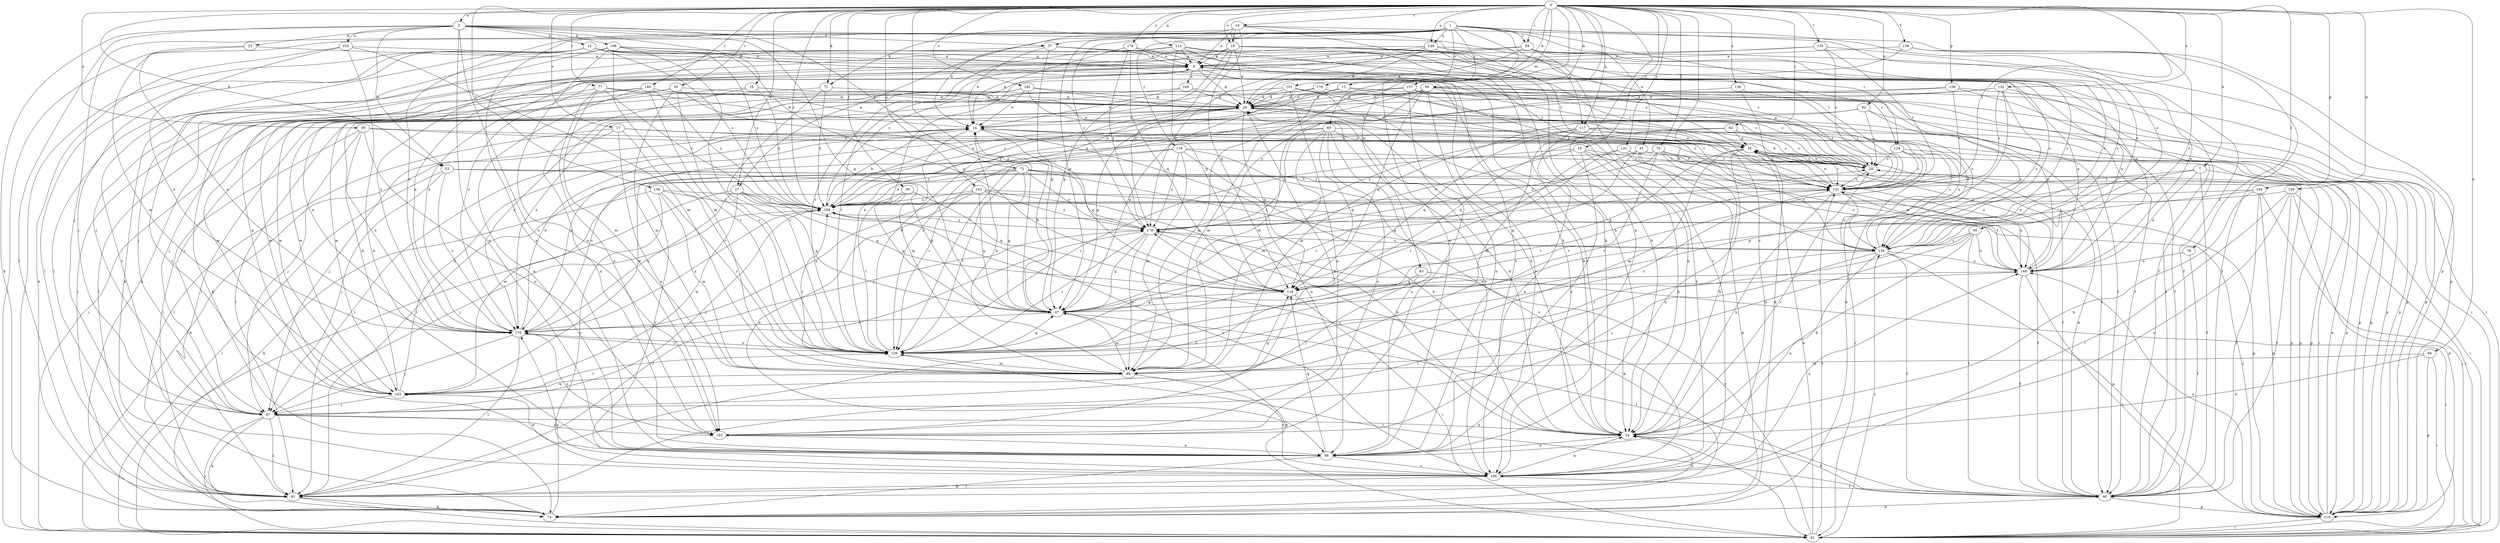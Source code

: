 strict digraph  {
0;
1;
2;
6;
7;
11;
12;
14;
16;
17;
18;
19;
20;
23;
25;
26;
27;
30;
31;
33;
36;
37;
40;
47;
53;
54;
55;
58;
59;
61;
62;
67;
71;
72;
74;
76;
77;
78;
81;
83;
85;
88;
92;
94;
95;
96;
101;
102;
103;
104;
106;
108;
110;
113;
117;
118;
119;
124;
126;
130;
131;
132;
134;
135;
136;
139;
140;
141;
142;
146;
148;
156;
157;
159;
163;
169;
170;
176;
178;
179;
182;
184;
0 -> 2  [label=a];
0 -> 7  [label=b];
0 -> 11  [label=b];
0 -> 16  [label=c];
0 -> 17  [label=c];
0 -> 18  [label=c];
0 -> 19  [label=c];
0 -> 27  [label=e];
0 -> 36  [label=f];
0 -> 47  [label=g];
0 -> 53  [label=h];
0 -> 55  [label=i];
0 -> 58  [label=i];
0 -> 59  [label=i];
0 -> 62  [label=j];
0 -> 71  [label=k];
0 -> 76  [label=l];
0 -> 77  [label=l];
0 -> 78  [label=l];
0 -> 83  [label=m];
0 -> 85  [label=m];
0 -> 92  [label=n];
0 -> 94  [label=n];
0 -> 95  [label=n];
0 -> 96  [label=n];
0 -> 104  [label=p];
0 -> 106  [label=p];
0 -> 113  [label=q];
0 -> 117  [label=q];
0 -> 130  [label=s];
0 -> 131  [label=s];
0 -> 132  [label=s];
0 -> 135  [label=t];
0 -> 136  [label=t];
0 -> 139  [label=t];
0 -> 140  [label=t];
0 -> 141  [label=t];
0 -> 142  [label=u];
0 -> 146  [label=u];
0 -> 156  [label=v];
0 -> 157  [label=w];
0 -> 159  [label=w];
0 -> 179  [label=z];
0 -> 182  [label=z];
0 -> 184  [label=z];
1 -> 27  [label=e];
1 -> 30  [label=e];
1 -> 31  [label=e];
1 -> 37  [label=f];
1 -> 47  [label=g];
1 -> 59  [label=i];
1 -> 67  [label=j];
1 -> 71  [label=k];
1 -> 96  [label=n];
1 -> 101  [label=o];
1 -> 117  [label=q];
1 -> 119  [label=r];
1 -> 124  [label=r];
1 -> 134  [label=s];
1 -> 146  [label=u];
1 -> 163  [label=w];
1 -> 176  [label=y];
1 -> 178  [label=y];
2 -> 12  [label=b];
2 -> 23  [label=d];
2 -> 25  [label=d];
2 -> 37  [label=f];
2 -> 47  [label=g];
2 -> 53  [label=h];
2 -> 72  [label=k];
2 -> 74  [label=k];
2 -> 81  [label=l];
2 -> 96  [label=n];
2 -> 102  [label=o];
2 -> 103  [label=o];
2 -> 108  [label=p];
2 -> 141  [label=t];
6 -> 26  [label=d];
6 -> 67  [label=j];
6 -> 74  [label=k];
6 -> 124  [label=r];
6 -> 126  [label=r];
6 -> 148  [label=u];
6 -> 156  [label=v];
6 -> 169  [label=x];
7 -> 40  [label=f];
7 -> 47  [label=g];
7 -> 61  [label=i];
7 -> 141  [label=t];
7 -> 148  [label=u];
11 -> 20  [label=c];
11 -> 26  [label=d];
11 -> 88  [label=m];
11 -> 148  [label=u];
11 -> 163  [label=w];
12 -> 6  [label=a];
12 -> 20  [label=c];
12 -> 54  [label=h];
12 -> 61  [label=i];
12 -> 67  [label=j];
12 -> 81  [label=l];
12 -> 118  [label=q];
12 -> 156  [label=v];
12 -> 184  [label=z];
14 -> 33  [label=e];
14 -> 81  [label=l];
14 -> 88  [label=m];
14 -> 96  [label=n];
14 -> 118  [label=q];
16 -> 6  [label=a];
16 -> 14  [label=b];
16 -> 54  [label=h];
16 -> 96  [label=n];
16 -> 110  [label=p];
16 -> 118  [label=q];
16 -> 141  [label=t];
16 -> 170  [label=x];
16 -> 18  [label=j];
17 -> 33  [label=e];
17 -> 67  [label=j];
17 -> 81  [label=l];
17 -> 103  [label=o];
17 -> 126  [label=r];
17 -> 134  [label=s];
18 -> 6  [label=a];
18 -> 26  [label=d];
18 -> 47  [label=g];
18 -> 74  [label=k];
18 -> 134  [label=s];
18 -> 141  [label=t];
18 -> 148  [label=u];
18 -> 156  [label=v];
18 -> 170  [label=x];
18 -> 178  [label=y];
19 -> 20  [label=c];
19 -> 54  [label=h];
19 -> 103  [label=o];
19 -> 126  [label=r];
19 -> 148  [label=u];
19 -> 178  [label=y];
20 -> 6  [label=a];
20 -> 14  [label=b];
20 -> 33  [label=e];
20 -> 110  [label=p];
20 -> 141  [label=t];
23 -> 6  [label=a];
23 -> 61  [label=i];
23 -> 170  [label=x];
25 -> 26  [label=d];
25 -> 33  [label=e];
25 -> 96  [label=n];
25 -> 163  [label=w];
25 -> 184  [label=z];
26 -> 14  [label=b];
26 -> 40  [label=f];
26 -> 47  [label=g];
26 -> 81  [label=l];
26 -> 110  [label=p];
26 -> 118  [label=q];
26 -> 126  [label=r];
26 -> 141  [label=t];
27 -> 47  [label=g];
27 -> 61  [label=i];
27 -> 118  [label=q];
27 -> 156  [label=v];
27 -> 163  [label=w];
27 -> 170  [label=x];
27 -> 184  [label=z];
30 -> 40  [label=f];
30 -> 54  [label=h];
30 -> 81  [label=l];
30 -> 88  [label=m];
30 -> 134  [label=s];
30 -> 148  [label=u];
31 -> 20  [label=c];
31 -> 47  [label=g];
31 -> 74  [label=k];
31 -> 126  [label=r];
31 -> 148  [label=u];
33 -> 20  [label=c];
33 -> 40  [label=f];
33 -> 88  [label=m];
33 -> 96  [label=n];
33 -> 118  [label=q];
33 -> 141  [label=t];
36 -> 47  [label=g];
36 -> 118  [label=q];
36 -> 126  [label=r];
36 -> 184  [label=z];
37 -> 6  [label=a];
37 -> 14  [label=b];
37 -> 40  [label=f];
37 -> 47  [label=g];
37 -> 74  [label=k];
37 -> 148  [label=u];
40 -> 33  [label=e];
40 -> 54  [label=h];
40 -> 74  [label=k];
40 -> 110  [label=p];
40 -> 126  [label=r];
47 -> 14  [label=b];
47 -> 40  [label=f];
47 -> 88  [label=m];
47 -> 141  [label=t];
47 -> 170  [label=x];
53 -> 47  [label=g];
53 -> 61  [label=i];
53 -> 67  [label=j];
53 -> 110  [label=p];
53 -> 141  [label=t];
53 -> 170  [label=x];
54 -> 20  [label=c];
54 -> 26  [label=d];
54 -> 61  [label=i];
54 -> 96  [label=n];
54 -> 184  [label=z];
55 -> 26  [label=d];
55 -> 81  [label=l];
55 -> 88  [label=m];
55 -> 126  [label=r];
55 -> 170  [label=x];
55 -> 178  [label=y];
58 -> 20  [label=c];
58 -> 26  [label=d];
58 -> 40  [label=f];
58 -> 61  [label=i];
58 -> 88  [label=m];
58 -> 96  [label=n];
58 -> 118  [label=q];
58 -> 126  [label=r];
58 -> 141  [label=t];
58 -> 184  [label=z];
59 -> 6  [label=a];
59 -> 26  [label=d];
59 -> 40  [label=f];
59 -> 134  [label=s];
59 -> 156  [label=v];
59 -> 170  [label=x];
61 -> 14  [label=b];
61 -> 33  [label=e];
61 -> 47  [label=g];
61 -> 134  [label=s];
61 -> 141  [label=t];
61 -> 178  [label=y];
62 -> 20  [label=c];
62 -> 33  [label=e];
62 -> 88  [label=m];
62 -> 118  [label=q];
62 -> 134  [label=s];
67 -> 54  [label=h];
67 -> 61  [label=i];
67 -> 74  [label=k];
67 -> 81  [label=l];
67 -> 103  [label=o];
67 -> 184  [label=z];
71 -> 26  [label=d];
71 -> 61  [label=i];
71 -> 126  [label=r];
71 -> 184  [label=z];
72 -> 47  [label=g];
72 -> 110  [label=p];
72 -> 126  [label=r];
72 -> 134  [label=s];
72 -> 141  [label=t];
72 -> 156  [label=v];
72 -> 163  [label=w];
72 -> 178  [label=y];
72 -> 184  [label=z];
74 -> 170  [label=x];
76 -> 20  [label=c];
76 -> 54  [label=h];
76 -> 126  [label=r];
76 -> 134  [label=s];
76 -> 148  [label=u];
76 -> 170  [label=x];
76 -> 178  [label=y];
77 -> 14  [label=b];
77 -> 26  [label=d];
77 -> 67  [label=j];
77 -> 88  [label=m];
77 -> 103  [label=o];
77 -> 184  [label=z];
78 -> 40  [label=f];
78 -> 148  [label=u];
81 -> 54  [label=h];
81 -> 61  [label=i];
81 -> 74  [label=k];
83 -> 61  [label=i];
83 -> 67  [label=j];
83 -> 118  [label=q];
85 -> 33  [label=e];
85 -> 88  [label=m];
85 -> 96  [label=n];
85 -> 103  [label=o];
85 -> 110  [label=p];
85 -> 118  [label=q];
85 -> 163  [label=w];
85 -> 170  [label=x];
85 -> 178  [label=y];
88 -> 14  [label=b];
88 -> 156  [label=v];
88 -> 163  [label=w];
88 -> 184  [label=z];
92 -> 14  [label=b];
92 -> 20  [label=c];
92 -> 88  [label=m];
92 -> 110  [label=p];
92 -> 134  [label=s];
94 -> 54  [label=h];
94 -> 61  [label=i];
94 -> 88  [label=m];
94 -> 110  [label=p];
95 -> 20  [label=c];
95 -> 33  [label=e];
95 -> 67  [label=j];
95 -> 81  [label=l];
95 -> 103  [label=o];
95 -> 170  [label=x];
96 -> 74  [label=k];
96 -> 118  [label=q];
96 -> 156  [label=v];
96 -> 163  [label=w];
101 -> 26  [label=d];
101 -> 47  [label=g];
101 -> 54  [label=h];
101 -> 81  [label=l];
101 -> 103  [label=o];
101 -> 134  [label=s];
101 -> 156  [label=v];
101 -> 163  [label=w];
102 -> 6  [label=a];
102 -> 74  [label=k];
102 -> 88  [label=m];
102 -> 96  [label=n];
102 -> 170  [label=x];
103 -> 26  [label=d];
103 -> 96  [label=n];
104 -> 40  [label=f];
104 -> 54  [label=h];
104 -> 61  [label=i];
104 -> 81  [label=l];
104 -> 110  [label=p];
104 -> 184  [label=z];
106 -> 26  [label=d];
106 -> 40  [label=f];
106 -> 110  [label=p];
106 -> 141  [label=t];
106 -> 178  [label=y];
108 -> 6  [label=a];
108 -> 81  [label=l];
108 -> 88  [label=m];
108 -> 103  [label=o];
108 -> 126  [label=r];
108 -> 134  [label=s];
108 -> 156  [label=v];
108 -> 184  [label=z];
110 -> 20  [label=c];
110 -> 33  [label=e];
110 -> 61  [label=i];
110 -> 148  [label=u];
110 -> 184  [label=z];
113 -> 6  [label=a];
113 -> 20  [label=c];
113 -> 54  [label=h];
113 -> 118  [label=q];
113 -> 126  [label=r];
113 -> 141  [label=t];
113 -> 170  [label=x];
117 -> 20  [label=c];
117 -> 33  [label=e];
117 -> 81  [label=l];
117 -> 96  [label=n];
117 -> 110  [label=p];
117 -> 118  [label=q];
117 -> 178  [label=y];
118 -> 47  [label=g];
118 -> 61  [label=i];
118 -> 148  [label=u];
118 -> 178  [label=y];
119 -> 20  [label=c];
119 -> 54  [label=h];
119 -> 88  [label=m];
119 -> 126  [label=r];
119 -> 156  [label=v];
119 -> 178  [label=y];
119 -> 184  [label=z];
124 -> 20  [label=c];
124 -> 61  [label=i];
124 -> 110  [label=p];
124 -> 126  [label=r];
124 -> 141  [label=t];
126 -> 6  [label=a];
126 -> 26  [label=d];
126 -> 47  [label=g];
126 -> 88  [label=m];
126 -> 170  [label=x];
130 -> 26  [label=d];
130 -> 74  [label=k];
130 -> 141  [label=t];
131 -> 20  [label=c];
131 -> 47  [label=g];
131 -> 126  [label=r];
131 -> 134  [label=s];
132 -> 26  [label=d];
132 -> 40  [label=f];
132 -> 74  [label=k];
132 -> 134  [label=s];
132 -> 141  [label=t];
132 -> 184  [label=z];
134 -> 26  [label=d];
134 -> 40  [label=f];
134 -> 67  [label=j];
134 -> 96  [label=n];
134 -> 110  [label=p];
134 -> 126  [label=r];
134 -> 148  [label=u];
135 -> 6  [label=a];
135 -> 20  [label=c];
135 -> 67  [label=j];
135 -> 110  [label=p];
135 -> 141  [label=t];
136 -> 74  [label=k];
136 -> 88  [label=m];
136 -> 110  [label=p];
136 -> 126  [label=r];
136 -> 156  [label=v];
136 -> 184  [label=z];
139 -> 6  [label=a];
139 -> 40  [label=f];
139 -> 134  [label=s];
139 -> 184  [label=z];
140 -> 26  [label=d];
140 -> 81  [label=l];
140 -> 96  [label=n];
140 -> 126  [label=r];
140 -> 141  [label=t];
140 -> 163  [label=w];
140 -> 184  [label=z];
141 -> 14  [label=b];
141 -> 33  [label=e];
141 -> 54  [label=h];
141 -> 126  [label=r];
141 -> 134  [label=s];
141 -> 148  [label=u];
141 -> 184  [label=z];
142 -> 40  [label=f];
142 -> 47  [label=g];
142 -> 54  [label=h];
142 -> 96  [label=n];
142 -> 170  [label=x];
142 -> 178  [label=y];
142 -> 184  [label=z];
146 -> 6  [label=a];
146 -> 26  [label=d];
146 -> 33  [label=e];
146 -> 54  [label=h];
146 -> 134  [label=s];
146 -> 170  [label=x];
146 -> 178  [label=y];
148 -> 6  [label=a];
148 -> 33  [label=e];
148 -> 40  [label=f];
148 -> 61  [label=i];
148 -> 118  [label=q];
148 -> 141  [label=t];
156 -> 40  [label=f];
156 -> 54  [label=h];
156 -> 81  [label=l];
156 -> 148  [label=u];
157 -> 26  [label=d];
157 -> 54  [label=h];
157 -> 61  [label=i];
157 -> 88  [label=m];
157 -> 103  [label=o];
157 -> 110  [label=p];
157 -> 184  [label=z];
159 -> 40  [label=f];
159 -> 61  [label=i];
159 -> 81  [label=l];
159 -> 110  [label=p];
159 -> 156  [label=v];
159 -> 184  [label=z];
163 -> 6  [label=a];
163 -> 14  [label=b];
163 -> 26  [label=d];
163 -> 67  [label=j];
163 -> 118  [label=q];
163 -> 126  [label=r];
169 -> 14  [label=b];
169 -> 26  [label=d];
169 -> 54  [label=h];
169 -> 67  [label=j];
170 -> 14  [label=b];
170 -> 67  [label=j];
170 -> 81  [label=l];
170 -> 103  [label=o];
170 -> 126  [label=r];
170 -> 178  [label=y];
176 -> 26  [label=d];
176 -> 40  [label=f];
176 -> 170  [label=x];
178 -> 20  [label=c];
178 -> 47  [label=g];
178 -> 74  [label=k];
178 -> 81  [label=l];
178 -> 88  [label=m];
178 -> 126  [label=r];
178 -> 134  [label=s];
179 -> 6  [label=a];
179 -> 14  [label=b];
179 -> 118  [label=q];
179 -> 156  [label=v];
179 -> 178  [label=y];
182 -> 14  [label=b];
182 -> 26  [label=d];
182 -> 33  [label=e];
182 -> 156  [label=v];
182 -> 163  [label=w];
182 -> 170  [label=x];
184 -> 14  [label=b];
184 -> 67  [label=j];
184 -> 170  [label=x];
184 -> 178  [label=y];
}
